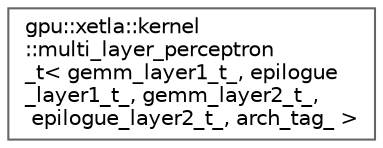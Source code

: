 digraph "Graphical Class Hierarchy"
{
 // LATEX_PDF_SIZE
  bgcolor="transparent";
  edge [fontname=Helvetica,fontsize=10,labelfontname=Helvetica,labelfontsize=10];
  node [fontname=Helvetica,fontsize=10,shape=box,height=0.2,width=0.4];
  rankdir="LR";
  Node0 [id="Node000000",label="gpu::xetla::kernel\l::multi_layer_perceptron\l_t\< gemm_layer1_t_, epilogue\l_layer1_t_, gemm_layer2_t_,\l epilogue_layer2_t_, arch_tag_ \>",height=0.2,width=0.4,color="grey40", fillcolor="white", style="filled",URL="$classgpu_1_1xetla_1_1kernel_1_1multi__layer__perceptron__t.html",tooltip=" "];
}
